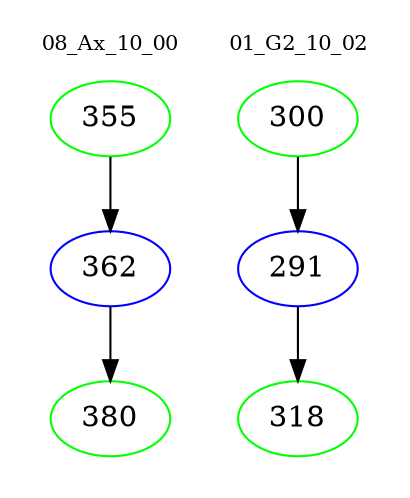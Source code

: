 digraph{
subgraph cluster_0 {
color = white
label = "08_Ax_10_00";
fontsize=10;
T0_355 [label="355", color="green"]
T0_355 -> T0_362 [color="black"]
T0_362 [label="362", color="blue"]
T0_362 -> T0_380 [color="black"]
T0_380 [label="380", color="green"]
}
subgraph cluster_1 {
color = white
label = "01_G2_10_02";
fontsize=10;
T1_300 [label="300", color="green"]
T1_300 -> T1_291 [color="black"]
T1_291 [label="291", color="blue"]
T1_291 -> T1_318 [color="black"]
T1_318 [label="318", color="green"]
}
}
